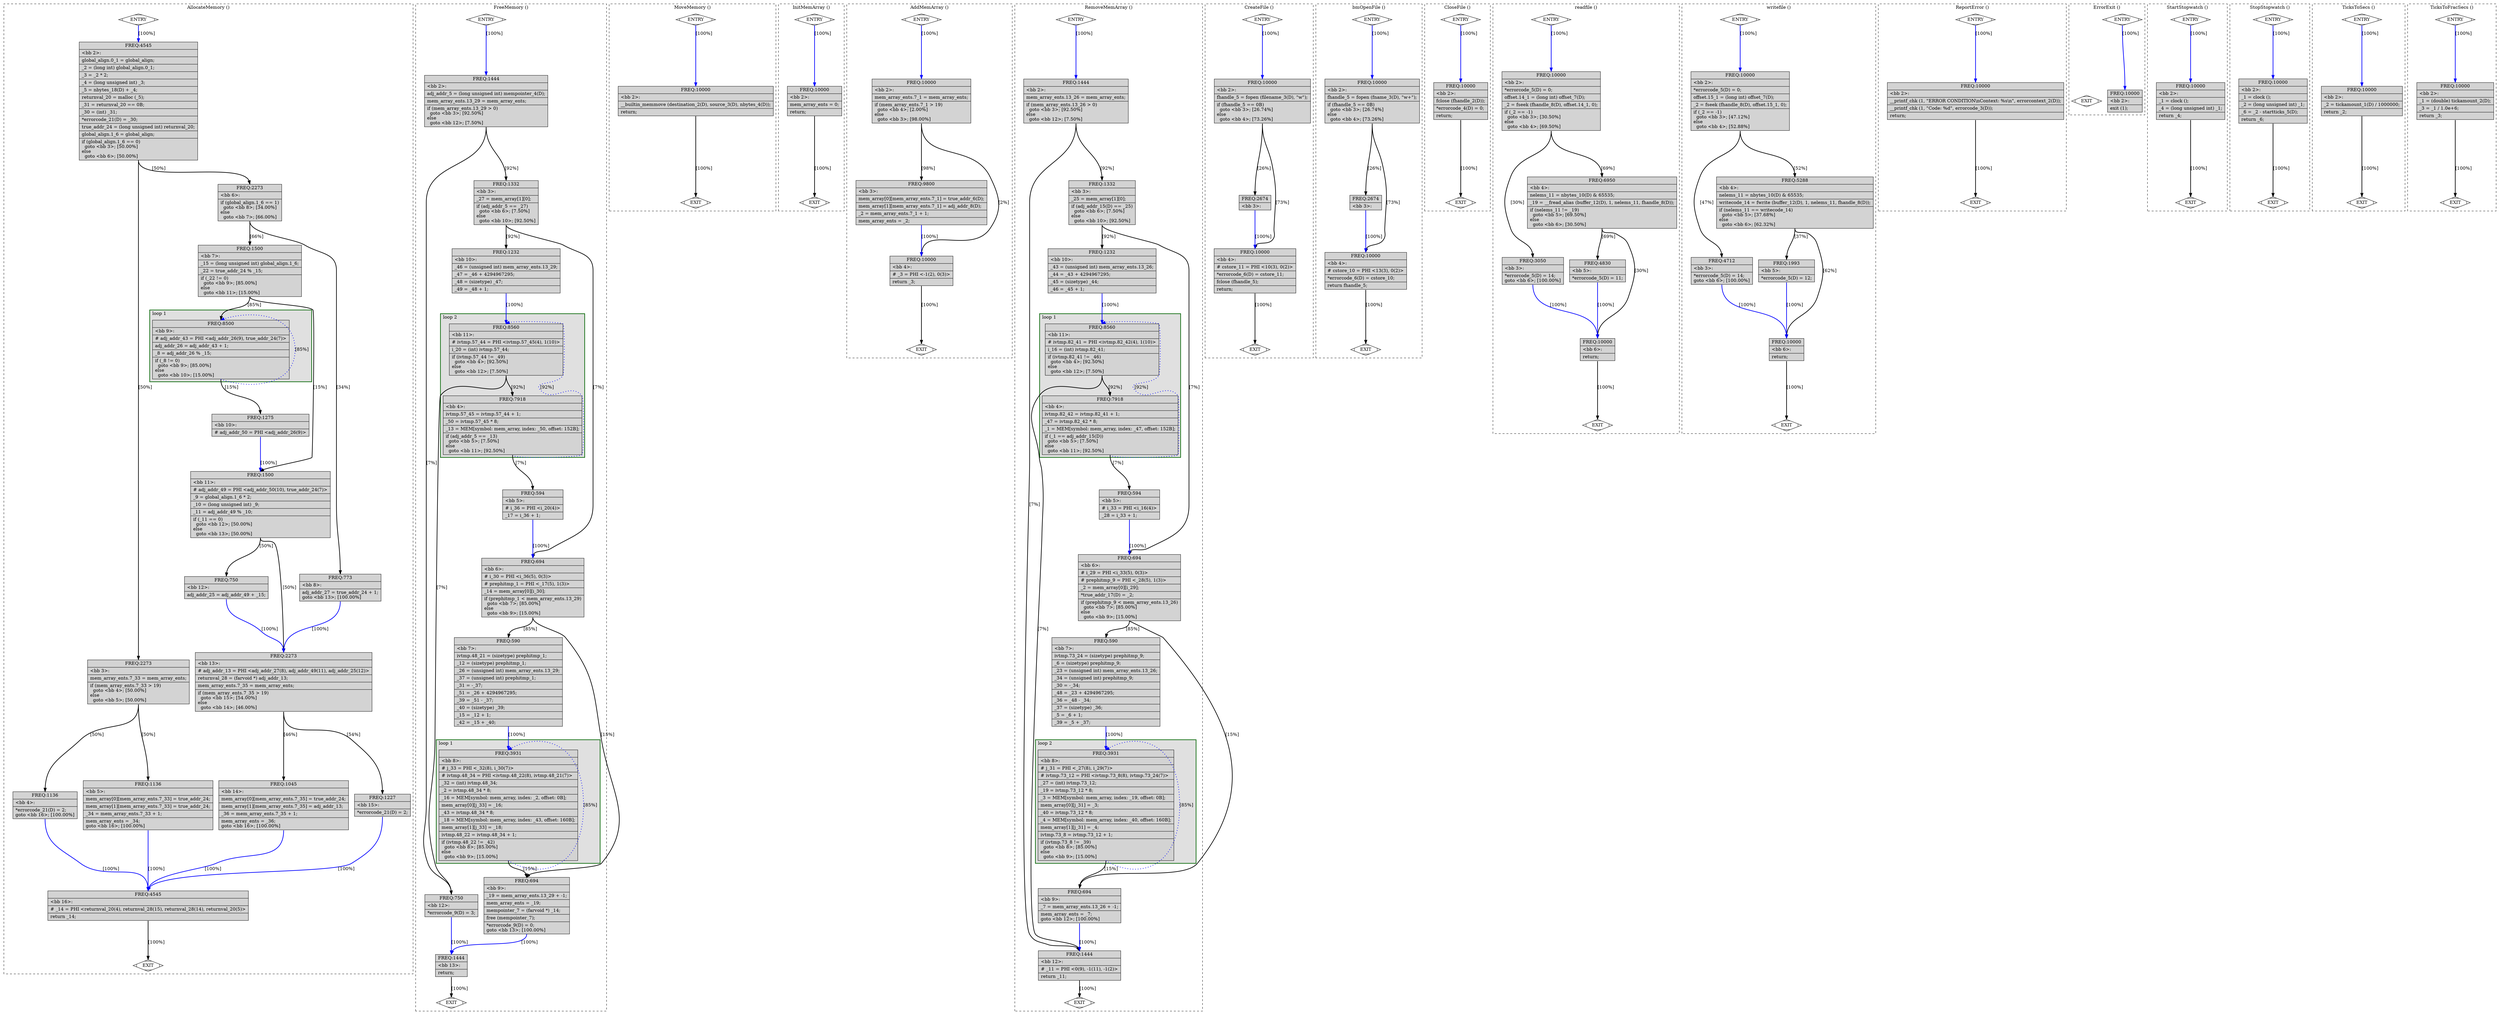 digraph "sysspec.c.173t.reassoc2" {
overlap=false;
subgraph "cluster_AllocateMemory" {
	style="dashed";
	color="black";
	label="AllocateMemory ()";
	subgraph cluster_52_1 {
	style="filled";
	color="darkgreen";
	fillcolor="grey88";
	label="loop 1";
	labeljust=l;
	penwidth=2;
	fn_52_basic_block_9 [shape=record,style=filled,fillcolor=lightgrey,label="{ FREQ:8500 |\<bb\ 9\>:\l\
|#\ adj_addr_43\ =\ PHI\ \<adj_addr_26(9),\ true_addr_24(7)\>\l\
|adj_addr_26\ =\ adj_addr_43\ +\ 1;\l\
|_8\ =\ adj_addr_26\ %\ _15;\l\
|if\ (_8\ !=\ 0)\l\
\ \ goto\ \<bb\ 9\>;\ [85.00%]\l\
else\l\
\ \ goto\ \<bb\ 10\>;\ [15.00%]\l\
}"];

	}
	fn_52_basic_block_0 [shape=Mdiamond,style=filled,fillcolor=white,label="ENTRY"];

	fn_52_basic_block_1 [shape=Mdiamond,style=filled,fillcolor=white,label="EXIT"];

	fn_52_basic_block_2 [shape=record,style=filled,fillcolor=lightgrey,label="{ FREQ:4545 |\<bb\ 2\>:\l\
|global_align.0_1\ =\ global_align;\l\
|_2\ =\ (long\ int)\ global_align.0_1;\l\
|_3\ =\ _2\ *\ 2;\l\
|_4\ =\ (long\ unsigned\ int)\ _3;\l\
|_5\ =\ nbytes_18(D)\ +\ _4;\l\
|returnval_20\ =\ malloc\ (_5);\l\
|_31\ =\ returnval_20\ ==\ 0B;\l\
|_30\ =\ (int)\ _31;\l\
|*errorcode_21(D)\ =\ _30;\l\
|true_addr_24\ =\ (long\ unsigned\ int)\ returnval_20;\l\
|global_align.1_6\ =\ global_align;\l\
|if\ (global_align.1_6\ ==\ 0)\l\
\ \ goto\ \<bb\ 3\>;\ [50.00%]\l\
else\l\
\ \ goto\ \<bb\ 6\>;\ [50.00%]\l\
}"];

	fn_52_basic_block_3 [shape=record,style=filled,fillcolor=lightgrey,label="{ FREQ:2273 |\<bb\ 3\>:\l\
|mem_array_ents.7_33\ =\ mem_array_ents;\l\
|if\ (mem_array_ents.7_33\ \>\ 19)\l\
\ \ goto\ \<bb\ 4\>;\ [50.00%]\l\
else\l\
\ \ goto\ \<bb\ 5\>;\ [50.00%]\l\
}"];

	fn_52_basic_block_4 [shape=record,style=filled,fillcolor=lightgrey,label="{ FREQ:1136 |\<bb\ 4\>:\l\
|*errorcode_21(D)\ =\ 2;\l\
goto\ \<bb\ 16\>;\ [100.00%]\l\
}"];

	fn_52_basic_block_5 [shape=record,style=filled,fillcolor=lightgrey,label="{ FREQ:1136 |\<bb\ 5\>:\l\
|mem_array[0][mem_array_ents.7_33]\ =\ true_addr_24;\l\
|mem_array[1][mem_array_ents.7_33]\ =\ true_addr_24;\l\
|_34\ =\ mem_array_ents.7_33\ +\ 1;\l\
|mem_array_ents\ =\ _34;\l\
goto\ \<bb\ 16\>;\ [100.00%]\l\
}"];

	fn_52_basic_block_6 [shape=record,style=filled,fillcolor=lightgrey,label="{ FREQ:2273 |\<bb\ 6\>:\l\
|if\ (global_align.1_6\ ==\ 1)\l\
\ \ goto\ \<bb\ 8\>;\ [34.00%]\l\
else\l\
\ \ goto\ \<bb\ 7\>;\ [66.00%]\l\
}"];

	fn_52_basic_block_7 [shape=record,style=filled,fillcolor=lightgrey,label="{ FREQ:1500 |\<bb\ 7\>:\l\
|_15\ =\ (long\ unsigned\ int)\ global_align.1_6;\l\
|_22\ =\ true_addr_24\ %\ _15;\l\
|if\ (_22\ !=\ 0)\l\
\ \ goto\ \<bb\ 9\>;\ [85.00%]\l\
else\l\
\ \ goto\ \<bb\ 11\>;\ [15.00%]\l\
}"];

	fn_52_basic_block_8 [shape=record,style=filled,fillcolor=lightgrey,label="{ FREQ:773 |\<bb\ 8\>:\l\
|adj_addr_27\ =\ true_addr_24\ +\ 1;\l\
goto\ \<bb\ 13\>;\ [100.00%]\l\
}"];

	fn_52_basic_block_10 [shape=record,style=filled,fillcolor=lightgrey,label="{ FREQ:1275 |\<bb\ 10\>:\l\
|#\ adj_addr_50\ =\ PHI\ \<adj_addr_26(9)\>\l\
}"];

	fn_52_basic_block_11 [shape=record,style=filled,fillcolor=lightgrey,label="{ FREQ:1500 |\<bb\ 11\>:\l\
|#\ adj_addr_49\ =\ PHI\ \<adj_addr_50(10),\ true_addr_24(7)\>\l\
|_9\ =\ global_align.1_6\ *\ 2;\l\
|_10\ =\ (long\ unsigned\ int)\ _9;\l\
|_11\ =\ adj_addr_49\ %\ _10;\l\
|if\ (_11\ ==\ 0)\l\
\ \ goto\ \<bb\ 12\>;\ [50.00%]\l\
else\l\
\ \ goto\ \<bb\ 13\>;\ [50.00%]\l\
}"];

	fn_52_basic_block_12 [shape=record,style=filled,fillcolor=lightgrey,label="{ FREQ:750 |\<bb\ 12\>:\l\
|adj_addr_25\ =\ adj_addr_49\ +\ _15;\l\
}"];

	fn_52_basic_block_13 [shape=record,style=filled,fillcolor=lightgrey,label="{ FREQ:2273 |\<bb\ 13\>:\l\
|#\ adj_addr_13\ =\ PHI\ \<adj_addr_27(8),\ adj_addr_49(11),\ adj_addr_25(12)\>\l\
|returnval_28\ =\ (farvoid\ *)\ adj_addr_13;\l\
|mem_array_ents.7_35\ =\ mem_array_ents;\l\
|if\ (mem_array_ents.7_35\ \>\ 19)\l\
\ \ goto\ \<bb\ 15\>;\ [54.00%]\l\
else\l\
\ \ goto\ \<bb\ 14\>;\ [46.00%]\l\
}"];

	fn_52_basic_block_14 [shape=record,style=filled,fillcolor=lightgrey,label="{ FREQ:1045 |\<bb\ 14\>:\l\
|mem_array[0][mem_array_ents.7_35]\ =\ true_addr_24;\l\
|mem_array[1][mem_array_ents.7_35]\ =\ adj_addr_13;\l\
|_36\ =\ mem_array_ents.7_35\ +\ 1;\l\
|mem_array_ents\ =\ _36;\l\
goto\ \<bb\ 16\>;\ [100.00%]\l\
}"];

	fn_52_basic_block_15 [shape=record,style=filled,fillcolor=lightgrey,label="{ FREQ:1227 |\<bb\ 15\>:\l\
|*errorcode_21(D)\ =\ 2;\l\
}"];

	fn_52_basic_block_16 [shape=record,style=filled,fillcolor=lightgrey,label="{ FREQ:4545 |\<bb\ 16\>:\l\
|#\ _14\ =\ PHI\ \<returnval_20(4),\ returnval_28(15),\ returnval_28(14),\ returnval_20(5)\>\l\
|return\ _14;\l\
}"];

	fn_52_basic_block_0:s -> fn_52_basic_block_2:n [style="solid,bold",color=blue,weight=100,constraint=true, label="[100%]"];
	fn_52_basic_block_2:s -> fn_52_basic_block_3:n [style="solid,bold",color=black,weight=10,constraint=true, label="[50%]"];
	fn_52_basic_block_2:s -> fn_52_basic_block_6:n [style="solid,bold",color=black,weight=10,constraint=true, label="[50%]"];
	fn_52_basic_block_3:s -> fn_52_basic_block_4:n [style="solid,bold",color=black,weight=10,constraint=true, label="[50%]"];
	fn_52_basic_block_3:s -> fn_52_basic_block_5:n [style="solid,bold",color=black,weight=10,constraint=true, label="[50%]"];
	fn_52_basic_block_4:s -> fn_52_basic_block_16:n [style="solid,bold",color=blue,weight=100,constraint=true, label="[100%]"];
	fn_52_basic_block_5:s -> fn_52_basic_block_16:n [style="solid,bold",color=blue,weight=100,constraint=true, label="[100%]"];
	fn_52_basic_block_6:s -> fn_52_basic_block_8:n [style="solid,bold",color=black,weight=10,constraint=true, label="[34%]"];
	fn_52_basic_block_6:s -> fn_52_basic_block_7:n [style="solid,bold",color=black,weight=10,constraint=true, label="[66%]"];
	fn_52_basic_block_7:s -> fn_52_basic_block_9:n [style="solid,bold",color=black,weight=10,constraint=true, label="[85%]"];
	fn_52_basic_block_7:s -> fn_52_basic_block_11:n [style="solid,bold",color=black,weight=10,constraint=true, label="[15%]"];
	fn_52_basic_block_8:s -> fn_52_basic_block_13:n [style="solid,bold",color=blue,weight=100,constraint=true, label="[100%]"];
	fn_52_basic_block_9:s -> fn_52_basic_block_9:n [style="dotted,bold",color=blue,weight=10,constraint=false, label="[85%]"];
	fn_52_basic_block_9:s -> fn_52_basic_block_10:n [style="solid,bold",color=black,weight=10,constraint=true, label="[15%]"];
	fn_52_basic_block_10:s -> fn_52_basic_block_11:n [style="solid,bold",color=blue,weight=100,constraint=true, label="[100%]"];
	fn_52_basic_block_11:s -> fn_52_basic_block_12:n [style="solid,bold",color=black,weight=10,constraint=true, label="[50%]"];
	fn_52_basic_block_11:s -> fn_52_basic_block_13:n [style="solid,bold",color=black,weight=10,constraint=true, label="[50%]"];
	fn_52_basic_block_12:s -> fn_52_basic_block_13:n [style="solid,bold",color=blue,weight=100,constraint=true, label="[100%]"];
	fn_52_basic_block_13:s -> fn_52_basic_block_15:n [style="solid,bold",color=black,weight=10,constraint=true, label="[54%]"];
	fn_52_basic_block_13:s -> fn_52_basic_block_14:n [style="solid,bold",color=black,weight=10,constraint=true, label="[46%]"];
	fn_52_basic_block_14:s -> fn_52_basic_block_16:n [style="solid,bold",color=blue,weight=100,constraint=true, label="[100%]"];
	fn_52_basic_block_15:s -> fn_52_basic_block_16:n [style="solid,bold",color=blue,weight=100,constraint=true, label="[100%]"];
	fn_52_basic_block_16:s -> fn_52_basic_block_1:n [style="solid,bold",color=black,weight=10,constraint=true, label="[100%]"];
	fn_52_basic_block_0:s -> fn_52_basic_block_1:n [style="invis",constraint=true];
}
subgraph "cluster_FreeMemory" {
	style="dashed";
	color="black";
	label="FreeMemory ()";
	subgraph cluster_53_1 {
	style="filled";
	color="darkgreen";
	fillcolor="grey88";
	label="loop 1";
	labeljust=l;
	penwidth=2;
	fn_53_basic_block_8 [shape=record,style=filled,fillcolor=lightgrey,label="{ FREQ:3931 |\<bb\ 8\>:\l\
|#\ j_33\ =\ PHI\ \<_32(8),\ i_30(7)\>\l\
|#\ ivtmp.48_34\ =\ PHI\ \<ivtmp.48_22(8),\ ivtmp.48_21(7)\>\l\
|_32\ =\ (int)\ ivtmp.48_34;\l\
|_2\ =\ ivtmp.48_34\ *\ 8;\l\
|_16\ =\ MEM[symbol:\ mem_array,\ index:\ _2,\ offset:\ 0B];\l\
|mem_array[0][j_33]\ =\ _16;\l\
|_43\ =\ ivtmp.48_34\ *\ 8;\l\
|_18\ =\ MEM[symbol:\ mem_array,\ index:\ _43,\ offset:\ 160B];\l\
|mem_array[1][j_33]\ =\ _18;\l\
|ivtmp.48_22\ =\ ivtmp.48_34\ +\ 1;\l\
|if\ (ivtmp.48_22\ !=\ _42)\l\
\ \ goto\ \<bb\ 8\>;\ [85.00%]\l\
else\l\
\ \ goto\ \<bb\ 9\>;\ [15.00%]\l\
}"];

	}
	subgraph cluster_53_2 {
	style="filled";
	color="darkgreen";
	fillcolor="grey88";
	label="loop 2";
	labeljust=l;
	penwidth=2;
	fn_53_basic_block_11 [shape=record,style=filled,fillcolor=lightgrey,label="{ FREQ:8560 |\<bb\ 11\>:\l\
|#\ ivtmp.57_44\ =\ PHI\ \<ivtmp.57_45(4),\ 1(10)\>\l\
|i_20\ =\ (int)\ ivtmp.57_44;\l\
|if\ (ivtmp.57_44\ !=\ _49)\l\
\ \ goto\ \<bb\ 4\>;\ [92.50%]\l\
else\l\
\ \ goto\ \<bb\ 12\>;\ [7.50%]\l\
}"];

	fn_53_basic_block_4 [shape=record,style=filled,fillcolor=lightgrey,label="{ FREQ:7918 |\<bb\ 4\>:\l\
|ivtmp.57_45\ =\ ivtmp.57_44\ +\ 1;\l\
|_50\ =\ ivtmp.57_45\ *\ 8;\l\
|_13\ =\ MEM[symbol:\ mem_array,\ index:\ _50,\ offset:\ 152B];\l\
|if\ (adj_addr_5\ ==\ _13)\l\
\ \ goto\ \<bb\ 5\>;\ [7.50%]\l\
else\l\
\ \ goto\ \<bb\ 11\>;\ [92.50%]\l\
}"];

	}
	fn_53_basic_block_0 [shape=Mdiamond,style=filled,fillcolor=white,label="ENTRY"];

	fn_53_basic_block_1 [shape=Mdiamond,style=filled,fillcolor=white,label="EXIT"];

	fn_53_basic_block_2 [shape=record,style=filled,fillcolor=lightgrey,label="{ FREQ:1444 |\<bb\ 2\>:\l\
|adj_addr_5\ =\ (long\ unsigned\ int)\ mempointer_4(D);\l\
|mem_array_ents.13_29\ =\ mem_array_ents;\l\
|if\ (mem_array_ents.13_29\ \>\ 0)\l\
\ \ goto\ \<bb\ 3\>;\ [92.50%]\l\
else\l\
\ \ goto\ \<bb\ 12\>;\ [7.50%]\l\
}"];

	fn_53_basic_block_3 [shape=record,style=filled,fillcolor=lightgrey,label="{ FREQ:1332 |\<bb\ 3\>:\l\
|_27\ =\ mem_array[1][0];\l\
|if\ (adj_addr_5\ ==\ _27)\l\
\ \ goto\ \<bb\ 6\>;\ [7.50%]\l\
else\l\
\ \ goto\ \<bb\ 10\>;\ [92.50%]\l\
}"];

	fn_53_basic_block_5 [shape=record,style=filled,fillcolor=lightgrey,label="{ FREQ:594 |\<bb\ 5\>:\l\
|#\ i_36\ =\ PHI\ \<i_20(4)\>\l\
|_17\ =\ i_36\ +\ 1;\l\
}"];

	fn_53_basic_block_6 [shape=record,style=filled,fillcolor=lightgrey,label="{ FREQ:694 |\<bb\ 6\>:\l\
|#\ i_30\ =\ PHI\ \<i_36(5),\ 0(3)\>\l\
|#\ prephitmp_1\ =\ PHI\ \<_17(5),\ 1(3)\>\l\
|_14\ =\ mem_array[0][i_30];\l\
|if\ (prephitmp_1\ \<\ mem_array_ents.13_29)\l\
\ \ goto\ \<bb\ 7\>;\ [85.00%]\l\
else\l\
\ \ goto\ \<bb\ 9\>;\ [15.00%]\l\
}"];

	fn_53_basic_block_7 [shape=record,style=filled,fillcolor=lightgrey,label="{ FREQ:590 |\<bb\ 7\>:\l\
|ivtmp.48_21\ =\ (sizetype)\ prephitmp_1;\l\
|_12\ =\ (sizetype)\ prephitmp_1;\l\
|_26\ =\ (unsigned\ int)\ mem_array_ents.13_29;\l\
|_37\ =\ (unsigned\ int)\ prephitmp_1;\l\
|_31\ =\ -_37;\l\
|_51\ =\ _26\ +\ 4294967295;\l\
|_39\ =\ _51\ -\ _37;\l\
|_40\ =\ (sizetype)\ _39;\l\
|_15\ =\ _12\ +\ 1;\l\
|_42\ =\ _15\ +\ _40;\l\
}"];

	fn_53_basic_block_9 [shape=record,style=filled,fillcolor=lightgrey,label="{ FREQ:694 |\<bb\ 9\>:\l\
|_19\ =\ mem_array_ents.13_29\ +\ -1;\l\
|mem_array_ents\ =\ _19;\l\
|mempointer_7\ =\ (farvoid\ *)\ _14;\l\
|free\ (mempointer_7);\l\
|*errorcode_9(D)\ =\ 0;\l\
goto\ \<bb\ 13\>;\ [100.00%]\l\
}"];

	fn_53_basic_block_10 [shape=record,style=filled,fillcolor=lightgrey,label="{ FREQ:1232 |\<bb\ 10\>:\l\
|_46\ =\ (unsigned\ int)\ mem_array_ents.13_29;\l\
|_47\ =\ _46\ +\ 4294967295;\l\
|_48\ =\ (sizetype)\ _47;\l\
|_49\ =\ _48\ +\ 1;\l\
}"];

	fn_53_basic_block_12 [shape=record,style=filled,fillcolor=lightgrey,label="{ FREQ:750 |\<bb\ 12\>:\l\
|*errorcode_9(D)\ =\ 3;\l\
}"];

	fn_53_basic_block_13 [shape=record,style=filled,fillcolor=lightgrey,label="{ FREQ:1444 |\<bb\ 13\>:\l\
|return;\l\
}"];

	fn_53_basic_block_0:s -> fn_53_basic_block_2:n [style="solid,bold",color=blue,weight=100,constraint=true, label="[100%]"];
	fn_53_basic_block_2:s -> fn_53_basic_block_3:n [style="solid,bold",color=black,weight=10,constraint=true, label="[92%]"];
	fn_53_basic_block_2:s -> fn_53_basic_block_12:n [style="solid,bold",color=black,weight=10,constraint=true, label="[7%]"];
	fn_53_basic_block_3:s -> fn_53_basic_block_6:n [style="solid,bold",color=black,weight=10,constraint=true, label="[7%]"];
	fn_53_basic_block_3:s -> fn_53_basic_block_10:n [style="solid,bold",color=black,weight=10,constraint=true, label="[92%]"];
	fn_53_basic_block_4:s -> fn_53_basic_block_5:n [style="solid,bold",color=black,weight=10,constraint=true, label="[7%]"];
	fn_53_basic_block_4:s -> fn_53_basic_block_11:n [style="dotted,bold",color=blue,weight=10,constraint=false, label="[92%]"];
	fn_53_basic_block_5:s -> fn_53_basic_block_6:n [style="solid,bold",color=blue,weight=100,constraint=true, label="[100%]"];
	fn_53_basic_block_6:s -> fn_53_basic_block_7:n [style="solid,bold",color=black,weight=10,constraint=true, label="[85%]"];
	fn_53_basic_block_6:s -> fn_53_basic_block_9:n [style="solid,bold",color=black,weight=10,constraint=true, label="[15%]"];
	fn_53_basic_block_7:s -> fn_53_basic_block_8:n [style="solid,bold",color=blue,weight=100,constraint=true, label="[100%]"];
	fn_53_basic_block_8:s -> fn_53_basic_block_8:n [style="dotted,bold",color=blue,weight=10,constraint=false, label="[85%]"];
	fn_53_basic_block_8:s -> fn_53_basic_block_9:n [style="solid,bold",color=black,weight=10,constraint=true, label="[15%]"];
	fn_53_basic_block_9:s -> fn_53_basic_block_13:n [style="solid,bold",color=blue,weight=100,constraint=true, label="[100%]"];
	fn_53_basic_block_10:s -> fn_53_basic_block_11:n [style="solid,bold",color=blue,weight=100,constraint=true, label="[100%]"];
	fn_53_basic_block_11:s -> fn_53_basic_block_4:n [style="solid,bold",color=black,weight=10,constraint=true, label="[92%]"];
	fn_53_basic_block_11:s -> fn_53_basic_block_12:n [style="solid,bold",color=black,weight=10,constraint=true, label="[7%]"];
	fn_53_basic_block_12:s -> fn_53_basic_block_13:n [style="solid,bold",color=blue,weight=100,constraint=true, label="[100%]"];
	fn_53_basic_block_13:s -> fn_53_basic_block_1:n [style="solid,bold",color=black,weight=10,constraint=true, label="[100%]"];
	fn_53_basic_block_0:s -> fn_53_basic_block_1:n [style="invis",constraint=true];
}
subgraph "cluster_MoveMemory" {
	style="dashed";
	color="black";
	label="MoveMemory ()";
	fn_54_basic_block_0 [shape=Mdiamond,style=filled,fillcolor=white,label="ENTRY"];

	fn_54_basic_block_1 [shape=Mdiamond,style=filled,fillcolor=white,label="EXIT"];

	fn_54_basic_block_2 [shape=record,style=filled,fillcolor=lightgrey,label="{ FREQ:10000 |\<bb\ 2\>:\l\
|__builtin_memmove\ (destination_2(D),\ source_3(D),\ nbytes_4(D));\l\
|return;\l\
}"];

	fn_54_basic_block_0:s -> fn_54_basic_block_2:n [style="solid,bold",color=blue,weight=100,constraint=true, label="[100%]"];
	fn_54_basic_block_2:s -> fn_54_basic_block_1:n [style="solid,bold",color=black,weight=10,constraint=true, label="[100%]"];
	fn_54_basic_block_0:s -> fn_54_basic_block_1:n [style="invis",constraint=true];
}
subgraph "cluster_InitMemArray" {
	style="dashed";
	color="black";
	label="InitMemArray ()";
	fn_55_basic_block_0 [shape=Mdiamond,style=filled,fillcolor=white,label="ENTRY"];

	fn_55_basic_block_1 [shape=Mdiamond,style=filled,fillcolor=white,label="EXIT"];

	fn_55_basic_block_2 [shape=record,style=filled,fillcolor=lightgrey,label="{ FREQ:10000 |\<bb\ 2\>:\l\
|mem_array_ents\ =\ 0;\l\
|return;\l\
}"];

	fn_55_basic_block_0:s -> fn_55_basic_block_2:n [style="solid,bold",color=blue,weight=100,constraint=true, label="[100%]"];
	fn_55_basic_block_2:s -> fn_55_basic_block_1:n [style="solid,bold",color=black,weight=10,constraint=true, label="[100%]"];
	fn_55_basic_block_0:s -> fn_55_basic_block_1:n [style="invis",constraint=true];
}
subgraph "cluster_AddMemArray" {
	style="dashed";
	color="black";
	label="AddMemArray ()";
	fn_56_basic_block_0 [shape=Mdiamond,style=filled,fillcolor=white,label="ENTRY"];

	fn_56_basic_block_1 [shape=Mdiamond,style=filled,fillcolor=white,label="EXIT"];

	fn_56_basic_block_2 [shape=record,style=filled,fillcolor=lightgrey,label="{ FREQ:10000 |\<bb\ 2\>:\l\
|mem_array_ents.7_1\ =\ mem_array_ents;\l\
|if\ (mem_array_ents.7_1\ \>\ 19)\l\
\ \ goto\ \<bb\ 4\>;\ [2.00%]\l\
else\l\
\ \ goto\ \<bb\ 3\>;\ [98.00%]\l\
}"];

	fn_56_basic_block_3 [shape=record,style=filled,fillcolor=lightgrey,label="{ FREQ:9800 |\<bb\ 3\>:\l\
|mem_array[0][mem_array_ents.7_1]\ =\ true_addr_6(D);\l\
|mem_array[1][mem_array_ents.7_1]\ =\ adj_addr_8(D);\l\
|_2\ =\ mem_array_ents.7_1\ +\ 1;\l\
|mem_array_ents\ =\ _2;\l\
}"];

	fn_56_basic_block_4 [shape=record,style=filled,fillcolor=lightgrey,label="{ FREQ:10000 |\<bb\ 4\>:\l\
|#\ _3\ =\ PHI\ \<-1(2),\ 0(3)\>\l\
|return\ _3;\l\
}"];

	fn_56_basic_block_0:s -> fn_56_basic_block_2:n [style="solid,bold",color=blue,weight=100,constraint=true, label="[100%]"];
	fn_56_basic_block_2:s -> fn_56_basic_block_4:n [style="solid,bold",color=black,weight=10,constraint=true, label="[2%]"];
	fn_56_basic_block_2:s -> fn_56_basic_block_3:n [style="solid,bold",color=black,weight=10,constraint=true, label="[98%]"];
	fn_56_basic_block_3:s -> fn_56_basic_block_4:n [style="solid,bold",color=blue,weight=100,constraint=true, label="[100%]"];
	fn_56_basic_block_4:s -> fn_56_basic_block_1:n [style="solid,bold",color=black,weight=10,constraint=true, label="[100%]"];
	fn_56_basic_block_0:s -> fn_56_basic_block_1:n [style="invis",constraint=true];
}
subgraph "cluster_RemoveMemArray" {
	style="dashed";
	color="black";
	label="RemoveMemArray ()";
	subgraph cluster_57_2 {
	style="filled";
	color="darkgreen";
	fillcolor="grey88";
	label="loop 2";
	labeljust=l;
	penwidth=2;
	fn_57_basic_block_8 [shape=record,style=filled,fillcolor=lightgrey,label="{ FREQ:3931 |\<bb\ 8\>:\l\
|#\ j_31\ =\ PHI\ \<_27(8),\ i_29(7)\>\l\
|#\ ivtmp.73_12\ =\ PHI\ \<ivtmp.73_8(8),\ ivtmp.73_24(7)\>\l\
|_27\ =\ (int)\ ivtmp.73_12;\l\
|_19\ =\ ivtmp.73_12\ *\ 8;\l\
|_3\ =\ MEM[symbol:\ mem_array,\ index:\ _19,\ offset:\ 0B];\l\
|mem_array[0][j_31]\ =\ _3;\l\
|_40\ =\ ivtmp.73_12\ *\ 8;\l\
|_4\ =\ MEM[symbol:\ mem_array,\ index:\ _40,\ offset:\ 160B];\l\
|mem_array[1][j_31]\ =\ _4;\l\
|ivtmp.73_8\ =\ ivtmp.73_12\ +\ 1;\l\
|if\ (ivtmp.73_8\ !=\ _39)\l\
\ \ goto\ \<bb\ 8\>;\ [85.00%]\l\
else\l\
\ \ goto\ \<bb\ 9\>;\ [15.00%]\l\
}"];

	}
	subgraph cluster_57_1 {
	style="filled";
	color="darkgreen";
	fillcolor="grey88";
	label="loop 1";
	labeljust=l;
	penwidth=2;
	fn_57_basic_block_11 [shape=record,style=filled,fillcolor=lightgrey,label="{ FREQ:8560 |\<bb\ 11\>:\l\
|#\ ivtmp.82_41\ =\ PHI\ \<ivtmp.82_42(4),\ 1(10)\>\l\
|i_16\ =\ (int)\ ivtmp.82_41;\l\
|if\ (ivtmp.82_41\ !=\ _46)\l\
\ \ goto\ \<bb\ 4\>;\ [92.50%]\l\
else\l\
\ \ goto\ \<bb\ 12\>;\ [7.50%]\l\
}"];

	fn_57_basic_block_4 [shape=record,style=filled,fillcolor=lightgrey,label="{ FREQ:7918 |\<bb\ 4\>:\l\
|ivtmp.82_42\ =\ ivtmp.82_41\ +\ 1;\l\
|_47\ =\ ivtmp.82_42\ *\ 8;\l\
|_1\ =\ MEM[symbol:\ mem_array,\ index:\ _47,\ offset:\ 152B];\l\
|if\ (_1\ ==\ adj_addr_15(D))\l\
\ \ goto\ \<bb\ 5\>;\ [7.50%]\l\
else\l\
\ \ goto\ \<bb\ 11\>;\ [92.50%]\l\
}"];

	}
	fn_57_basic_block_0 [shape=Mdiamond,style=filled,fillcolor=white,label="ENTRY"];

	fn_57_basic_block_1 [shape=Mdiamond,style=filled,fillcolor=white,label="EXIT"];

	fn_57_basic_block_2 [shape=record,style=filled,fillcolor=lightgrey,label="{ FREQ:1444 |\<bb\ 2\>:\l\
|mem_array_ents.13_26\ =\ mem_array_ents;\l\
|if\ (mem_array_ents.13_26\ \>\ 0)\l\
\ \ goto\ \<bb\ 3\>;\ [92.50%]\l\
else\l\
\ \ goto\ \<bb\ 12\>;\ [7.50%]\l\
}"];

	fn_57_basic_block_3 [shape=record,style=filled,fillcolor=lightgrey,label="{ FREQ:1332 |\<bb\ 3\>:\l\
|_25\ =\ mem_array[1][0];\l\
|if\ (adj_addr_15(D)\ ==\ _25)\l\
\ \ goto\ \<bb\ 6\>;\ [7.50%]\l\
else\l\
\ \ goto\ \<bb\ 10\>;\ [92.50%]\l\
}"];

	fn_57_basic_block_5 [shape=record,style=filled,fillcolor=lightgrey,label="{ FREQ:594 |\<bb\ 5\>:\l\
|#\ i_33\ =\ PHI\ \<i_16(4)\>\l\
|_28\ =\ i_33\ +\ 1;\l\
}"];

	fn_57_basic_block_6 [shape=record,style=filled,fillcolor=lightgrey,label="{ FREQ:694 |\<bb\ 6\>:\l\
|#\ i_29\ =\ PHI\ \<i_33(5),\ 0(3)\>\l\
|#\ prephitmp_9\ =\ PHI\ \<_28(5),\ 1(3)\>\l\
|_2\ =\ mem_array[0][i_29];\l\
|*true_addr_17(D)\ =\ _2;\l\
|if\ (prephitmp_9\ \<\ mem_array_ents.13_26)\l\
\ \ goto\ \<bb\ 7\>;\ [85.00%]\l\
else\l\
\ \ goto\ \<bb\ 9\>;\ [15.00%]\l\
}"];

	fn_57_basic_block_7 [shape=record,style=filled,fillcolor=lightgrey,label="{ FREQ:590 |\<bb\ 7\>:\l\
|ivtmp.73_24\ =\ (sizetype)\ prephitmp_9;\l\
|_6\ =\ (sizetype)\ prephitmp_9;\l\
|_23\ =\ (unsigned\ int)\ mem_array_ents.13_26;\l\
|_34\ =\ (unsigned\ int)\ prephitmp_9;\l\
|_30\ =\ -_34;\l\
|_48\ =\ _23\ +\ 4294967295;\l\
|_36\ =\ _48\ -\ _34;\l\
|_37\ =\ (sizetype)\ _36;\l\
|_5\ =\ _6\ +\ 1;\l\
|_39\ =\ _5\ +\ _37;\l\
}"];

	fn_57_basic_block_9 [shape=record,style=filled,fillcolor=lightgrey,label="{ FREQ:694 |\<bb\ 9\>:\l\
|_7\ =\ mem_array_ents.13_26\ +\ -1;\l\
|mem_array_ents\ =\ _7;\l\
goto\ \<bb\ 12\>;\ [100.00%]\l\
}"];

	fn_57_basic_block_10 [shape=record,style=filled,fillcolor=lightgrey,label="{ FREQ:1232 |\<bb\ 10\>:\l\
|_43\ =\ (unsigned\ int)\ mem_array_ents.13_26;\l\
|_44\ =\ _43\ +\ 4294967295;\l\
|_45\ =\ (sizetype)\ _44;\l\
|_46\ =\ _45\ +\ 1;\l\
}"];

	fn_57_basic_block_12 [shape=record,style=filled,fillcolor=lightgrey,label="{ FREQ:1444 |\<bb\ 12\>:\l\
|#\ _11\ =\ PHI\ \<0(9),\ -1(11),\ -1(2)\>\l\
|return\ _11;\l\
}"];

	fn_57_basic_block_0:s -> fn_57_basic_block_2:n [style="solid,bold",color=blue,weight=100,constraint=true, label="[100%]"];
	fn_57_basic_block_2:s -> fn_57_basic_block_3:n [style="solid,bold",color=black,weight=10,constraint=true, label="[92%]"];
	fn_57_basic_block_2:s -> fn_57_basic_block_12:n [style="solid,bold",color=black,weight=10,constraint=true, label="[7%]"];
	fn_57_basic_block_3:s -> fn_57_basic_block_6:n [style="solid,bold",color=black,weight=10,constraint=true, label="[7%]"];
	fn_57_basic_block_3:s -> fn_57_basic_block_10:n [style="solid,bold",color=black,weight=10,constraint=true, label="[92%]"];
	fn_57_basic_block_4:s -> fn_57_basic_block_5:n [style="solid,bold",color=black,weight=10,constraint=true, label="[7%]"];
	fn_57_basic_block_4:s -> fn_57_basic_block_11:n [style="dotted,bold",color=blue,weight=10,constraint=false, label="[92%]"];
	fn_57_basic_block_5:s -> fn_57_basic_block_6:n [style="solid,bold",color=blue,weight=100,constraint=true, label="[100%]"];
	fn_57_basic_block_6:s -> fn_57_basic_block_7:n [style="solid,bold",color=black,weight=10,constraint=true, label="[85%]"];
	fn_57_basic_block_6:s -> fn_57_basic_block_9:n [style="solid,bold",color=black,weight=10,constraint=true, label="[15%]"];
	fn_57_basic_block_7:s -> fn_57_basic_block_8:n [style="solid,bold",color=blue,weight=100,constraint=true, label="[100%]"];
	fn_57_basic_block_8:s -> fn_57_basic_block_8:n [style="dotted,bold",color=blue,weight=10,constraint=false, label="[85%]"];
	fn_57_basic_block_8:s -> fn_57_basic_block_9:n [style="solid,bold",color=black,weight=10,constraint=true, label="[15%]"];
	fn_57_basic_block_9:s -> fn_57_basic_block_12:n [style="solid,bold",color=blue,weight=100,constraint=true, label="[100%]"];
	fn_57_basic_block_10:s -> fn_57_basic_block_11:n [style="solid,bold",color=blue,weight=100,constraint=true, label="[100%]"];
	fn_57_basic_block_11:s -> fn_57_basic_block_4:n [style="solid,bold",color=black,weight=10,constraint=true, label="[92%]"];
	fn_57_basic_block_11:s -> fn_57_basic_block_12:n [style="solid,bold",color=black,weight=10,constraint=true, label="[7%]"];
	fn_57_basic_block_12:s -> fn_57_basic_block_1:n [style="solid,bold",color=black,weight=10,constraint=true, label="[100%]"];
	fn_57_basic_block_0:s -> fn_57_basic_block_1:n [style="invis",constraint=true];
}
subgraph "cluster_CreateFile" {
	style="dashed";
	color="black";
	label="CreateFile ()";
	fn_58_basic_block_0 [shape=Mdiamond,style=filled,fillcolor=white,label="ENTRY"];

	fn_58_basic_block_1 [shape=Mdiamond,style=filled,fillcolor=white,label="EXIT"];

	fn_58_basic_block_2 [shape=record,style=filled,fillcolor=lightgrey,label="{ FREQ:10000 |\<bb\ 2\>:\l\
|fhandle_5\ =\ fopen\ (filename_3(D),\ \"w\");\l\
|if\ (fhandle_5\ ==\ 0B)\l\
\ \ goto\ \<bb\ 3\>;\ [26.74%]\l\
else\l\
\ \ goto\ \<bb\ 4\>;\ [73.26%]\l\
}"];

	fn_58_basic_block_3 [shape=record,style=filled,fillcolor=lightgrey,label="{ FREQ:2674 |\<bb\ 3\>:\l\
}"];

	fn_58_basic_block_4 [shape=record,style=filled,fillcolor=lightgrey,label="{ FREQ:10000 |\<bb\ 4\>:\l\
|#\ cstore_11\ =\ PHI\ \<10(3),\ 0(2)\>\l\
|*errorcode_6(D)\ =\ cstore_11;\l\
|fclose\ (fhandle_5);\l\
|return;\l\
}"];

	fn_58_basic_block_0:s -> fn_58_basic_block_2:n [style="solid,bold",color=blue,weight=100,constraint=true, label="[100%]"];
	fn_58_basic_block_2:s -> fn_58_basic_block_3:n [style="solid,bold",color=black,weight=10,constraint=true, label="[26%]"];
	fn_58_basic_block_2:s -> fn_58_basic_block_4:n [style="solid,bold",color=black,weight=10,constraint=true, label="[73%]"];
	fn_58_basic_block_3:s -> fn_58_basic_block_4:n [style="solid,bold",color=blue,weight=100,constraint=true, label="[100%]"];
	fn_58_basic_block_4:s -> fn_58_basic_block_1:n [style="solid,bold",color=black,weight=10,constraint=true, label="[100%]"];
	fn_58_basic_block_0:s -> fn_58_basic_block_1:n [style="invis",constraint=true];
}
subgraph "cluster_bmOpenFile" {
	style="dashed";
	color="black";
	label="bmOpenFile ()";
	fn_59_basic_block_0 [shape=Mdiamond,style=filled,fillcolor=white,label="ENTRY"];

	fn_59_basic_block_1 [shape=Mdiamond,style=filled,fillcolor=white,label="EXIT"];

	fn_59_basic_block_2 [shape=record,style=filled,fillcolor=lightgrey,label="{ FREQ:10000 |\<bb\ 2\>:\l\
|fhandle_5\ =\ fopen\ (fname_3(D),\ \"w+\");\l\
|if\ (fhandle_5\ ==\ 0B)\l\
\ \ goto\ \<bb\ 3\>;\ [26.74%]\l\
else\l\
\ \ goto\ \<bb\ 4\>;\ [73.26%]\l\
}"];

	fn_59_basic_block_3 [shape=record,style=filled,fillcolor=lightgrey,label="{ FREQ:2674 |\<bb\ 3\>:\l\
}"];

	fn_59_basic_block_4 [shape=record,style=filled,fillcolor=lightgrey,label="{ FREQ:10000 |\<bb\ 4\>:\l\
|#\ cstore_10\ =\ PHI\ \<13(3),\ 0(2)\>\l\
|*errorcode_6(D)\ =\ cstore_10;\l\
|return\ fhandle_5;\l\
}"];

	fn_59_basic_block_0:s -> fn_59_basic_block_2:n [style="solid,bold",color=blue,weight=100,constraint=true, label="[100%]"];
	fn_59_basic_block_2:s -> fn_59_basic_block_3:n [style="solid,bold",color=black,weight=10,constraint=true, label="[26%]"];
	fn_59_basic_block_2:s -> fn_59_basic_block_4:n [style="solid,bold",color=black,weight=10,constraint=true, label="[73%]"];
	fn_59_basic_block_3:s -> fn_59_basic_block_4:n [style="solid,bold",color=blue,weight=100,constraint=true, label="[100%]"];
	fn_59_basic_block_4:s -> fn_59_basic_block_1:n [style="solid,bold",color=black,weight=10,constraint=true, label="[100%]"];
	fn_59_basic_block_0:s -> fn_59_basic_block_1:n [style="invis",constraint=true];
}
subgraph "cluster_CloseFile" {
	style="dashed";
	color="black";
	label="CloseFile ()";
	fn_60_basic_block_0 [shape=Mdiamond,style=filled,fillcolor=white,label="ENTRY"];

	fn_60_basic_block_1 [shape=Mdiamond,style=filled,fillcolor=white,label="EXIT"];

	fn_60_basic_block_2 [shape=record,style=filled,fillcolor=lightgrey,label="{ FREQ:10000 |\<bb\ 2\>:\l\
|fclose\ (fhandle_2(D));\l\
|*errorcode_4(D)\ =\ 0;\l\
|return;\l\
}"];

	fn_60_basic_block_0:s -> fn_60_basic_block_2:n [style="solid,bold",color=blue,weight=100,constraint=true, label="[100%]"];
	fn_60_basic_block_2:s -> fn_60_basic_block_1:n [style="solid,bold",color=black,weight=10,constraint=true, label="[100%]"];
	fn_60_basic_block_0:s -> fn_60_basic_block_1:n [style="invis",constraint=true];
}
subgraph "cluster_readfile" {
	style="dashed";
	color="black";
	label="readfile ()";
	fn_61_basic_block_0 [shape=Mdiamond,style=filled,fillcolor=white,label="ENTRY"];

	fn_61_basic_block_1 [shape=Mdiamond,style=filled,fillcolor=white,label="EXIT"];

	fn_61_basic_block_2 [shape=record,style=filled,fillcolor=lightgrey,label="{ FREQ:10000 |\<bb\ 2\>:\l\
|*errorcode_5(D)\ =\ 0;\l\
|offset.14_1\ =\ (long\ int)\ offset_7(D);\l\
|_2\ =\ fseek\ (fhandle_8(D),\ offset.14_1,\ 0);\l\
|if\ (_2\ ==\ -1)\l\
\ \ goto\ \<bb\ 3\>;\ [30.50%]\l\
else\l\
\ \ goto\ \<bb\ 4\>;\ [69.50%]\l\
}"];

	fn_61_basic_block_3 [shape=record,style=filled,fillcolor=lightgrey,label="{ FREQ:3050 |\<bb\ 3\>:\l\
|*errorcode_5(D)\ =\ 14;\l\
goto\ \<bb\ 6\>;\ [100.00%]\l\
}"];

	fn_61_basic_block_4 [shape=record,style=filled,fillcolor=lightgrey,label="{ FREQ:6950 |\<bb\ 4\>:\l\
|nelems_11\ =\ nbytes_10(D)\ &\ 65535;\l\
|_19\ =\ __fread_alias\ (buffer_12(D),\ 1,\ nelems_11,\ fhandle_8(D));\l\
|if\ (nelems_11\ !=\ _19)\l\
\ \ goto\ \<bb\ 5\>;\ [69.50%]\l\
else\l\
\ \ goto\ \<bb\ 6\>;\ [30.50%]\l\
}"];

	fn_61_basic_block_5 [shape=record,style=filled,fillcolor=lightgrey,label="{ FREQ:4830 |\<bb\ 5\>:\l\
|*errorcode_5(D)\ =\ 11;\l\
}"];

	fn_61_basic_block_6 [shape=record,style=filled,fillcolor=lightgrey,label="{ FREQ:10000 |\<bb\ 6\>:\l\
|return;\l\
}"];

	fn_61_basic_block_0:s -> fn_61_basic_block_2:n [style="solid,bold",color=blue,weight=100,constraint=true, label="[100%]"];
	fn_61_basic_block_2:s -> fn_61_basic_block_3:n [style="solid,bold",color=black,weight=10,constraint=true, label="[30%]"];
	fn_61_basic_block_2:s -> fn_61_basic_block_4:n [style="solid,bold",color=black,weight=10,constraint=true, label="[69%]"];
	fn_61_basic_block_3:s -> fn_61_basic_block_6:n [style="solid,bold",color=blue,weight=100,constraint=true, label="[100%]"];
	fn_61_basic_block_4:s -> fn_61_basic_block_5:n [style="solid,bold",color=black,weight=10,constraint=true, label="[69%]"];
	fn_61_basic_block_4:s -> fn_61_basic_block_6:n [style="solid,bold",color=black,weight=10,constraint=true, label="[30%]"];
	fn_61_basic_block_5:s -> fn_61_basic_block_6:n [style="solid,bold",color=blue,weight=100,constraint=true, label="[100%]"];
	fn_61_basic_block_6:s -> fn_61_basic_block_1:n [style="solid,bold",color=black,weight=10,constraint=true, label="[100%]"];
	fn_61_basic_block_0:s -> fn_61_basic_block_1:n [style="invis",constraint=true];
}
subgraph "cluster_writefile" {
	style="dashed";
	color="black";
	label="writefile ()";
	fn_62_basic_block_0 [shape=Mdiamond,style=filled,fillcolor=white,label="ENTRY"];

	fn_62_basic_block_1 [shape=Mdiamond,style=filled,fillcolor=white,label="EXIT"];

	fn_62_basic_block_2 [shape=record,style=filled,fillcolor=lightgrey,label="{ FREQ:10000 |\<bb\ 2\>:\l\
|*errorcode_5(D)\ =\ 0;\l\
|offset.15_1\ =\ (long\ int)\ offset_7(D);\l\
|_2\ =\ fseek\ (fhandle_8(D),\ offset.15_1,\ 0);\l\
|if\ (_2\ ==\ -1)\l\
\ \ goto\ \<bb\ 3\>;\ [47.12%]\l\
else\l\
\ \ goto\ \<bb\ 4\>;\ [52.88%]\l\
}"];

	fn_62_basic_block_3 [shape=record,style=filled,fillcolor=lightgrey,label="{ FREQ:4712 |\<bb\ 3\>:\l\
|*errorcode_5(D)\ =\ 14;\l\
goto\ \<bb\ 6\>;\ [100.00%]\l\
}"];

	fn_62_basic_block_4 [shape=record,style=filled,fillcolor=lightgrey,label="{ FREQ:5288 |\<bb\ 4\>:\l\
|nelems_11\ =\ nbytes_10(D)\ &\ 65535;\l\
|writecode_14\ =\ fwrite\ (buffer_12(D),\ 1,\ nelems_11,\ fhandle_8(D));\l\
|if\ (nelems_11\ ==\ writecode_14)\l\
\ \ goto\ \<bb\ 5\>;\ [37.68%]\l\
else\l\
\ \ goto\ \<bb\ 6\>;\ [62.32%]\l\
}"];

	fn_62_basic_block_5 [shape=record,style=filled,fillcolor=lightgrey,label="{ FREQ:1993 |\<bb\ 5\>:\l\
|*errorcode_5(D)\ =\ 12;\l\
}"];

	fn_62_basic_block_6 [shape=record,style=filled,fillcolor=lightgrey,label="{ FREQ:10000 |\<bb\ 6\>:\l\
|return;\l\
}"];

	fn_62_basic_block_0:s -> fn_62_basic_block_2:n [style="solid,bold",color=blue,weight=100,constraint=true, label="[100%]"];
	fn_62_basic_block_2:s -> fn_62_basic_block_3:n [style="solid,bold",color=black,weight=10,constraint=true, label="[47%]"];
	fn_62_basic_block_2:s -> fn_62_basic_block_4:n [style="solid,bold",color=black,weight=10,constraint=true, label="[52%]"];
	fn_62_basic_block_3:s -> fn_62_basic_block_6:n [style="solid,bold",color=blue,weight=100,constraint=true, label="[100%]"];
	fn_62_basic_block_4:s -> fn_62_basic_block_5:n [style="solid,bold",color=black,weight=10,constraint=true, label="[37%]"];
	fn_62_basic_block_4:s -> fn_62_basic_block_6:n [style="solid,bold",color=black,weight=10,constraint=true, label="[62%]"];
	fn_62_basic_block_5:s -> fn_62_basic_block_6:n [style="solid,bold",color=blue,weight=100,constraint=true, label="[100%]"];
	fn_62_basic_block_6:s -> fn_62_basic_block_1:n [style="solid,bold",color=black,weight=10,constraint=true, label="[100%]"];
	fn_62_basic_block_0:s -> fn_62_basic_block_1:n [style="invis",constraint=true];
}
subgraph "cluster_ReportError" {
	style="dashed";
	color="black";
	label="ReportError ()";
	fn_63_basic_block_0 [shape=Mdiamond,style=filled,fillcolor=white,label="ENTRY"];

	fn_63_basic_block_1 [shape=Mdiamond,style=filled,fillcolor=white,label="EXIT"];

	fn_63_basic_block_2 [shape=record,style=filled,fillcolor=lightgrey,label="{ FREQ:10000 |\<bb\ 2\>:\l\
|__printf_chk\ (1,\ \"ERROR\ CONDITION\\nContext:\ %s\\n\",\ errorcontext_2(D));\l\
|__printf_chk\ (1,\ \"Code:\ %d\",\ errorcode_3(D));\l\
|return;\l\
}"];

	fn_63_basic_block_0:s -> fn_63_basic_block_2:n [style="solid,bold",color=blue,weight=100,constraint=true, label="[100%]"];
	fn_63_basic_block_2:s -> fn_63_basic_block_1:n [style="solid,bold",color=black,weight=10,constraint=true, label="[100%]"];
	fn_63_basic_block_0:s -> fn_63_basic_block_1:n [style="invis",constraint=true];
}
subgraph "cluster_ErrorExit" {
	style="dashed";
	color="black";
	label="ErrorExit ()";
	fn_64_basic_block_0 [shape=Mdiamond,style=filled,fillcolor=white,label="ENTRY"];

	fn_64_basic_block_1 [shape=Mdiamond,style=filled,fillcolor=white,label="EXIT"];

	fn_64_basic_block_2 [shape=record,style=filled,fillcolor=lightgrey,label="{ FREQ:10000 |\<bb\ 2\>:\l\
|exit\ (1);\l\
}"];

	fn_64_basic_block_0:s -> fn_64_basic_block_2:n [style="solid,bold",color=blue,weight=100,constraint=true, label="[100%]"];
	fn_64_basic_block_0:s -> fn_64_basic_block_1:n [style="invis",constraint=true];
}
subgraph "cluster_StartStopwatch" {
	style="dashed";
	color="black";
	label="StartStopwatch ()";
	fn_65_basic_block_0 [shape=Mdiamond,style=filled,fillcolor=white,label="ENTRY"];

	fn_65_basic_block_1 [shape=Mdiamond,style=filled,fillcolor=white,label="EXIT"];

	fn_65_basic_block_2 [shape=record,style=filled,fillcolor=lightgrey,label="{ FREQ:10000 |\<bb\ 2\>:\l\
|_1\ =\ clock\ ();\l\
|_4\ =\ (long\ unsigned\ int)\ _1;\l\
|return\ _4;\l\
}"];

	fn_65_basic_block_0:s -> fn_65_basic_block_2:n [style="solid,bold",color=blue,weight=100,constraint=true, label="[100%]"];
	fn_65_basic_block_2:s -> fn_65_basic_block_1:n [style="solid,bold",color=black,weight=10,constraint=true, label="[100%]"];
	fn_65_basic_block_0:s -> fn_65_basic_block_1:n [style="invis",constraint=true];
}
subgraph "cluster_StopStopwatch" {
	style="dashed";
	color="black";
	label="StopStopwatch ()";
	fn_66_basic_block_0 [shape=Mdiamond,style=filled,fillcolor=white,label="ENTRY"];

	fn_66_basic_block_1 [shape=Mdiamond,style=filled,fillcolor=white,label="EXIT"];

	fn_66_basic_block_2 [shape=record,style=filled,fillcolor=lightgrey,label="{ FREQ:10000 |\<bb\ 2\>:\l\
|_1\ =\ clock\ ();\l\
|_2\ =\ (long\ unsigned\ int)\ _1;\l\
|_6\ =\ _2\ -\ startticks_5(D);\l\
|return\ _6;\l\
}"];

	fn_66_basic_block_0:s -> fn_66_basic_block_2:n [style="solid,bold",color=blue,weight=100,constraint=true, label="[100%]"];
	fn_66_basic_block_2:s -> fn_66_basic_block_1:n [style="solid,bold",color=black,weight=10,constraint=true, label="[100%]"];
	fn_66_basic_block_0:s -> fn_66_basic_block_1:n [style="invis",constraint=true];
}
subgraph "cluster_TicksToSecs" {
	style="dashed";
	color="black";
	label="TicksToSecs ()";
	fn_67_basic_block_0 [shape=Mdiamond,style=filled,fillcolor=white,label="ENTRY"];

	fn_67_basic_block_1 [shape=Mdiamond,style=filled,fillcolor=white,label="EXIT"];

	fn_67_basic_block_2 [shape=record,style=filled,fillcolor=lightgrey,label="{ FREQ:10000 |\<bb\ 2\>:\l\
|_2\ =\ tickamount_1(D)\ /\ 1000000;\l\
|return\ _2;\l\
}"];

	fn_67_basic_block_0:s -> fn_67_basic_block_2:n [style="solid,bold",color=blue,weight=100,constraint=true, label="[100%]"];
	fn_67_basic_block_2:s -> fn_67_basic_block_1:n [style="solid,bold",color=black,weight=10,constraint=true, label="[100%]"];
	fn_67_basic_block_0:s -> fn_67_basic_block_1:n [style="invis",constraint=true];
}
subgraph "cluster_TicksToFracSecs" {
	style="dashed";
	color="black";
	label="TicksToFracSecs ()";
	fn_68_basic_block_0 [shape=Mdiamond,style=filled,fillcolor=white,label="ENTRY"];

	fn_68_basic_block_1 [shape=Mdiamond,style=filled,fillcolor=white,label="EXIT"];

	fn_68_basic_block_2 [shape=record,style=filled,fillcolor=lightgrey,label="{ FREQ:10000 |\<bb\ 2\>:\l\
|_1\ =\ (double)\ tickamount_2(D);\l\
|_3\ =\ _1\ /\ 1.0e+6;\l\
|return\ _3;\l\
}"];

	fn_68_basic_block_0:s -> fn_68_basic_block_2:n [style="solid,bold",color=blue,weight=100,constraint=true, label="[100%]"];
	fn_68_basic_block_2:s -> fn_68_basic_block_1:n [style="solid,bold",color=black,weight=10,constraint=true, label="[100%]"];
	fn_68_basic_block_0:s -> fn_68_basic_block_1:n [style="invis",constraint=true];
}
}
